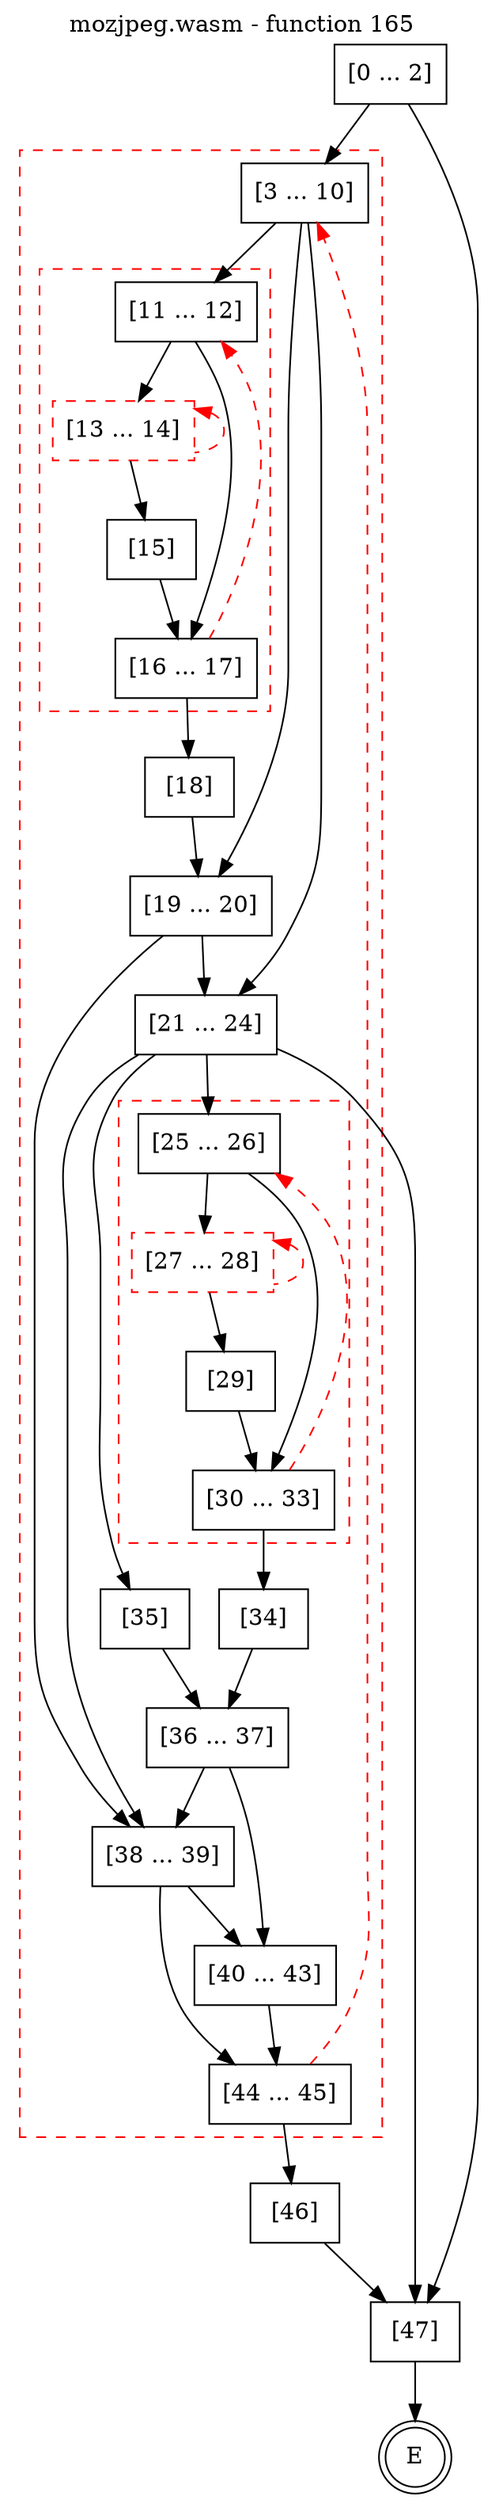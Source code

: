 digraph finite_state_machine {
    label = "mozjpeg.wasm - function 165"
    labelloc =  t
    labelfontsize = 16
    labelfontcolor = black
    labelfontname = "Helvetica"
    node [shape = doublecircle]; E ;
    node [shape = box];
    node [shape=box, color=black, style=solid] 0[label="[0 ... 2]"]
    subgraph cluster_3{
    label = "";
    style = dashed color = red;
    node [shape=box, color=black, style=solid] 3[label="[3 ... 10]"]
    subgraph cluster_11{
    label = "";
    style = dashed color = red;
    node [shape=box, color=black, style=solid] 11[label="[11 ... 12]"]
    node [shape=box, color=red, style=dashed] 13[label="[13 ... 14]"]
    node [shape=box, color=black, style=solid] 15[label="[15]"]
    node [shape=box, color=black, style=solid] 16[label="[16 ... 17]"]
    }
    node [shape=box, color=black, style=solid] 18[label="[18]"]
    node [shape=box, color=black, style=solid] 19[label="[19 ... 20]"]
    node [shape=box, color=black, style=solid] 21[label="[21 ... 24]"]
    subgraph cluster_25{
    label = "";
    style = dashed color = red;
    node [shape=box, color=black, style=solid] 25[label="[25 ... 26]"]
    node [shape=box, color=red, style=dashed] 27[label="[27 ... 28]"]
    node [shape=box, color=black, style=solid] 29[label="[29]"]
    node [shape=box, color=black, style=solid] 30[label="[30 ... 33]"]
    }
    node [shape=box, color=black, style=solid] 34[label="[34]"]
    node [shape=box, color=black, style=solid] 35[label="[35]"]
    node [shape=box, color=black, style=solid] 36[label="[36 ... 37]"]
    node [shape=box, color=black, style=solid] 38[label="[38 ... 39]"]
    node [shape=box, color=black, style=solid] 40[label="[40 ... 43]"]
    node [shape=box, color=black, style=solid] 44[label="[44 ... 45]"]
    }
    node [shape=box, color=black, style=solid] 46[label="[46]"]
    node [shape=box, color=black, style=solid] 47[label="[47]"]
    0 -> 3;
    0 -> 47;
    3 -> 11;
    3 -> 19;
    3 -> 21;
    11 -> 13;
    11 -> 16;
    13 -> 15;
    13 -> 13[style="dashed" color="red" dir=back];
    15 -> 16;
    16 -> 11[style="dashed" color="red"];
    16 -> 18;
    18 -> 19;
    19 -> 21;
    19 -> 38;
    21 -> 25;
    21 -> 35;
    21 -> 38;
    21 -> 47;
    25 -> 27;
    25 -> 30;
    27 -> 29;
    27 -> 27[style="dashed" color="red" dir=back];
    29 -> 30;
    30 -> 25[style="dashed" color="red"];
    30 -> 34;
    34 -> 36;
    35 -> 36;
    36 -> 38;
    36 -> 40;
    38 -> 40;
    38 -> 44;
    40 -> 44;
    44 -> 3[style="dashed" color="red"];
    44 -> 46;
    46 -> 47;
    47 -> E;
}
